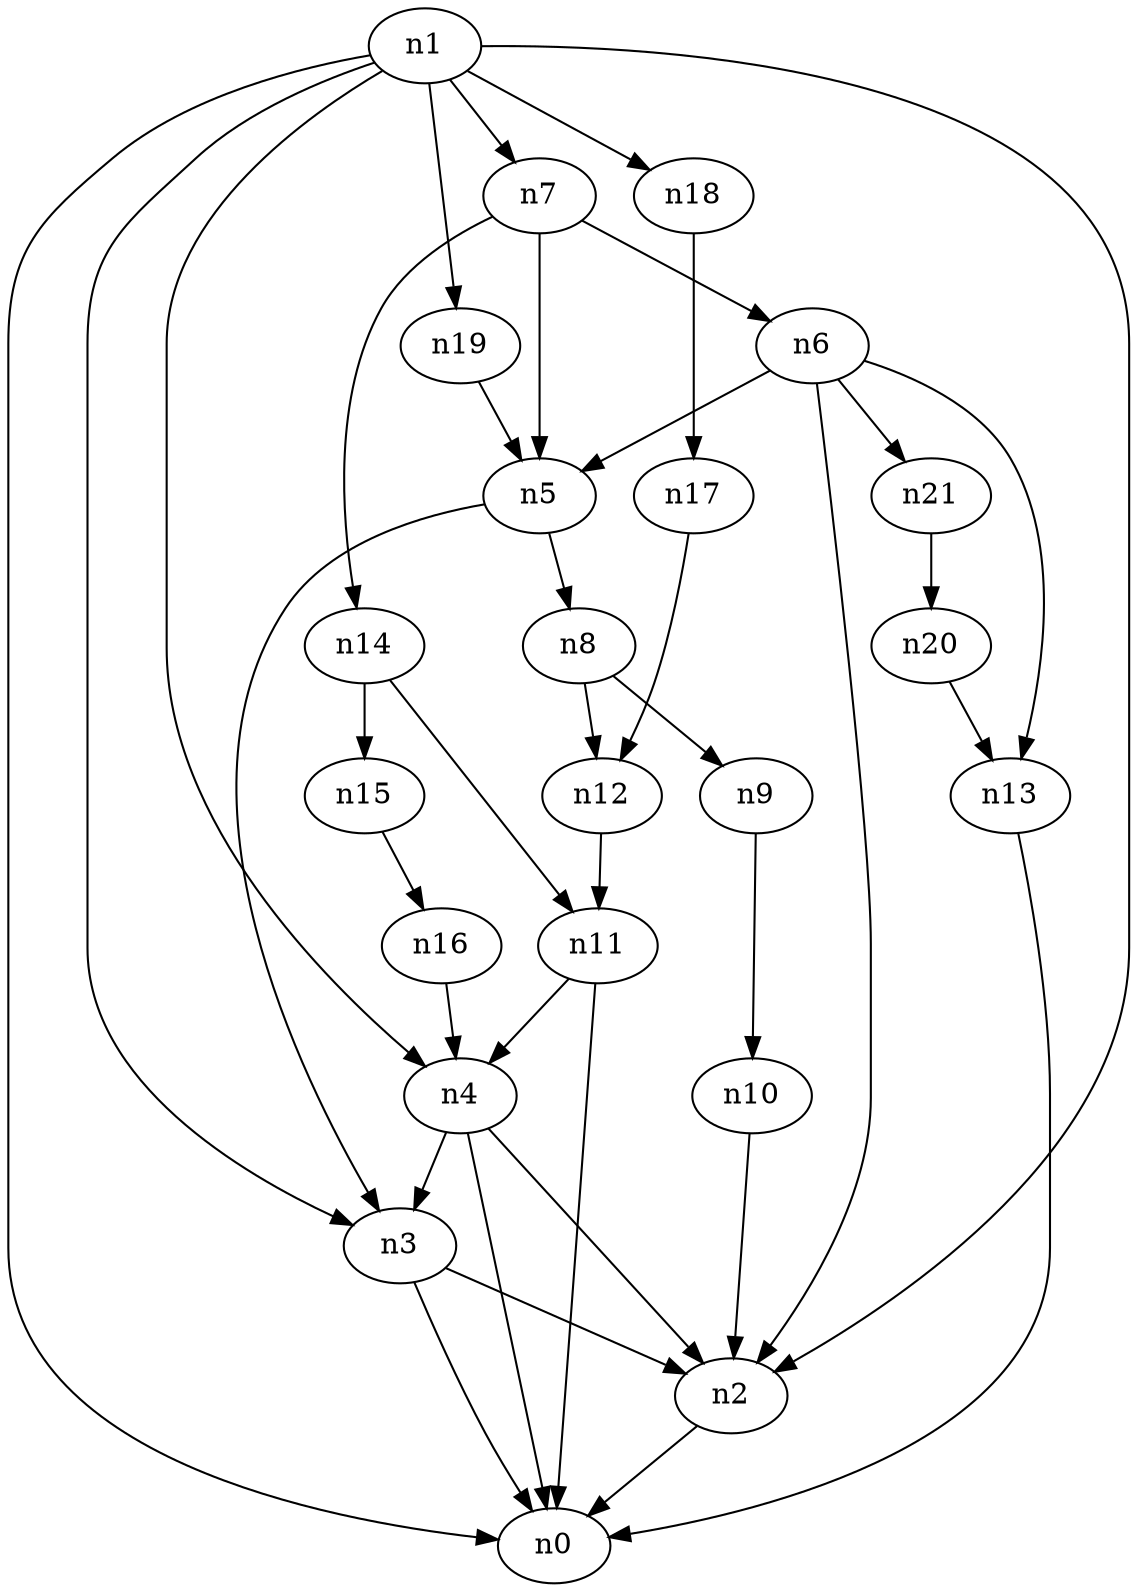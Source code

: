 digraph G {
	n1 -> n0	 [_graphml_id=e0];
	n1 -> n2	 [_graphml_id=e1];
	n1 -> n3	 [_graphml_id=e6];
	n1 -> n4	 [_graphml_id=e9];
	n1 -> n7	 [_graphml_id=e13];
	n1 -> n18	 [_graphml_id=e32];
	n1 -> n19	 [_graphml_id=e34];
	n2 -> n0	 [_graphml_id=e5];
	n3 -> n0	 [_graphml_id=e8];
	n3 -> n2	 [_graphml_id=e2];
	n4 -> n0	 [_graphml_id=e4];
	n4 -> n2	 [_graphml_id=e7];
	n4 -> n3	 [_graphml_id=e3];
	n5 -> n3	 [_graphml_id=e10];
	n5 -> n8	 [_graphml_id=e16];
	n6 -> n2	 [_graphml_id=e12];
	n6 -> n5	 [_graphml_id=e11];
	n6 -> n13	 [_graphml_id=e23];
	n6 -> n21	 [_graphml_id=e38];
	n7 -> n5	 [_graphml_id=e14];
	n7 -> n6	 [_graphml_id=e15];
	n7 -> n14	 [_graphml_id=e26];
	n8 -> n9	 [_graphml_id=e17];
	n8 -> n12	 [_graphml_id=e22];
	n9 -> n10	 [_graphml_id=e18];
	n10 -> n2	 [_graphml_id=e19];
	n11 -> n0	 [_graphml_id=e25];
	n11 -> n4	 [_graphml_id=e20];
	n12 -> n11	 [_graphml_id=e21];
	n13 -> n0	 [_graphml_id=e24];
	n14 -> n11	 [_graphml_id=e35];
	n14 -> n15	 [_graphml_id=e27];
	n15 -> n16	 [_graphml_id=e28];
	n16 -> n4	 [_graphml_id=e29];
	n17 -> n12	 [_graphml_id=e30];
	n18 -> n17	 [_graphml_id=e31];
	n19 -> n5	 [_graphml_id=e33];
	n20 -> n13	 [_graphml_id=e36];
	n21 -> n20	 [_graphml_id=e37];
}
